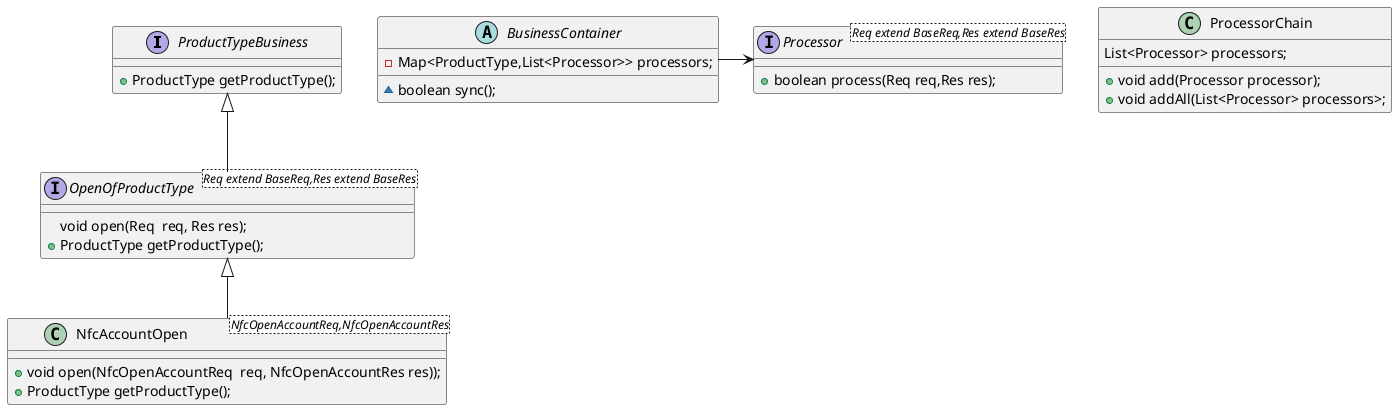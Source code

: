 @startuml

interface ProductTypeBusiness{
    + ProductType getProductType();
}

interface OpenOfProductType<Req extend BaseReq,Res extend BaseRes> {
    void open(Req  req, Res res);
    + ProductType getProductType();
}


class NfcAccountOpen<NfcOpenAccountReq,NfcOpenAccountRes>{
    + void open(NfcOpenAccountReq  req, NfcOpenAccountRes res));
    + ProductType getProductType();
}

OpenOfProductType -up-|> ProductTypeBusiness
NfcAccountOpen -up-|> OpenOfProductType


Class ProcessorChain {
    List<Processor> processors;
    + void add(Processor processor);
    + void addAll(List<Processor> processors>;
}

interface Processor<Req extend BaseReq,Res extend BaseRes>{
    + boolean process(Req req,Res res);
}

abstract class BusinessContainer{
    - Map<ProductType,List<Processor>> processors;
    ~ boolean sync();
}

BusinessContainer -> Processor


@enduml